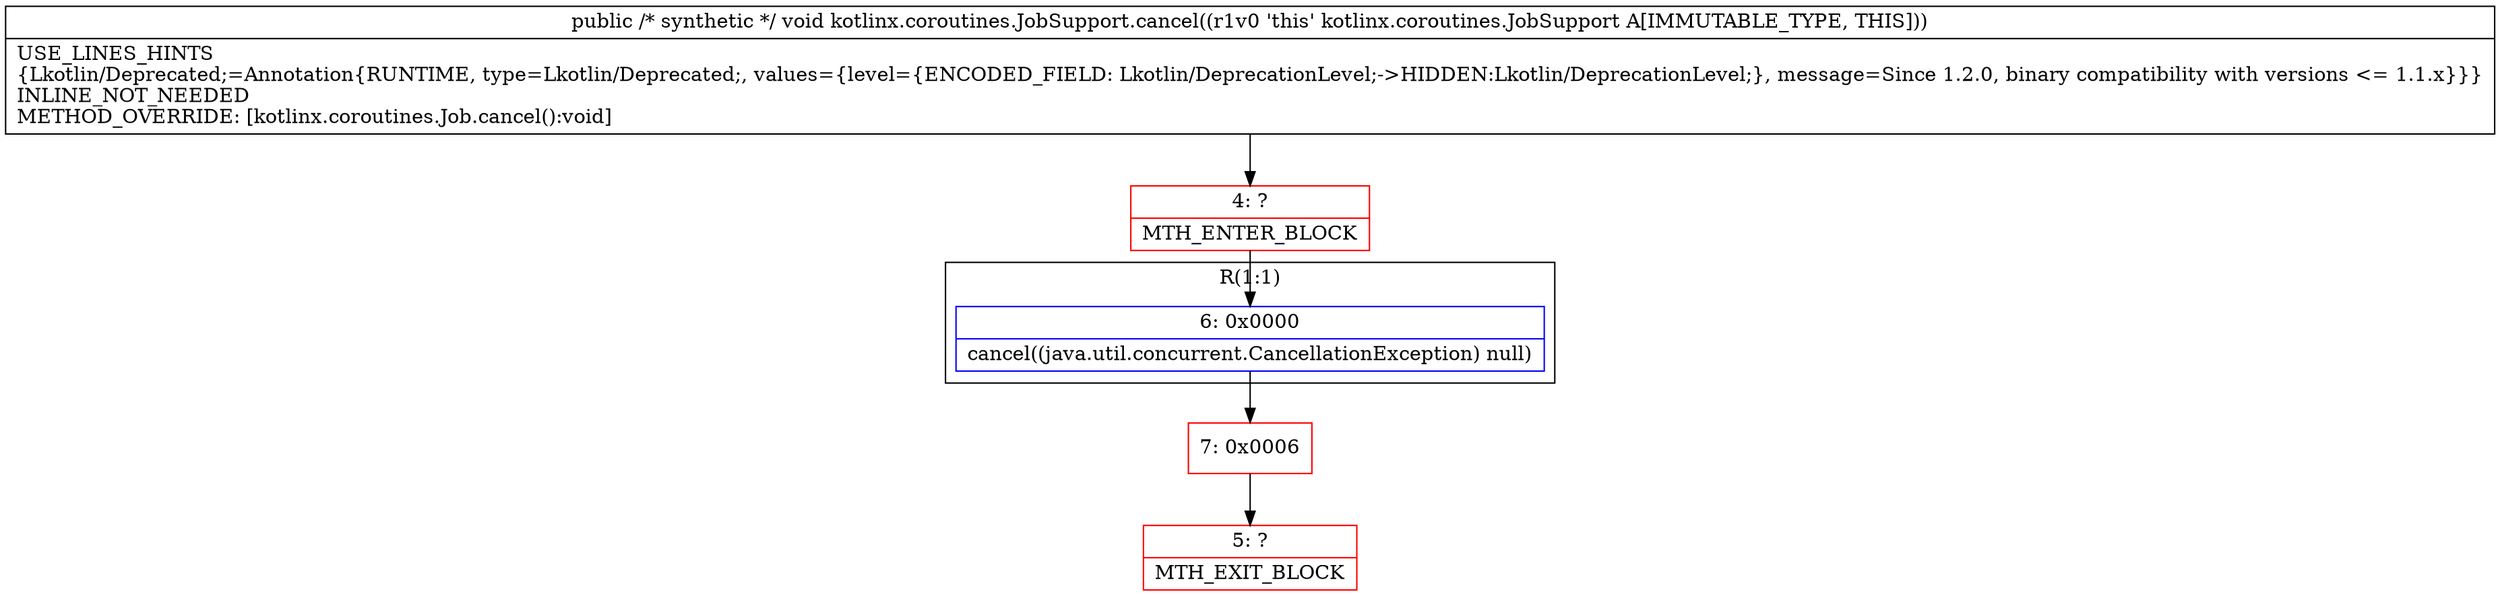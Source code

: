 digraph "CFG forkotlinx.coroutines.JobSupport.cancel()V" {
subgraph cluster_Region_1627439221 {
label = "R(1:1)";
node [shape=record,color=blue];
Node_6 [shape=record,label="{6\:\ 0x0000|cancel((java.util.concurrent.CancellationException) null)\l}"];
}
Node_4 [shape=record,color=red,label="{4\:\ ?|MTH_ENTER_BLOCK\l}"];
Node_7 [shape=record,color=red,label="{7\:\ 0x0006}"];
Node_5 [shape=record,color=red,label="{5\:\ ?|MTH_EXIT_BLOCK\l}"];
MethodNode[shape=record,label="{public \/* synthetic *\/ void kotlinx.coroutines.JobSupport.cancel((r1v0 'this' kotlinx.coroutines.JobSupport A[IMMUTABLE_TYPE, THIS]))  | USE_LINES_HINTS\l\{Lkotlin\/Deprecated;=Annotation\{RUNTIME, type=Lkotlin\/Deprecated;, values=\{level=\{ENCODED_FIELD: Lkotlin\/DeprecationLevel;\-\>HIDDEN:Lkotlin\/DeprecationLevel;\}, message=Since 1.2.0, binary compatibility with versions \<= 1.1.x\}\}\}\lINLINE_NOT_NEEDED\lMETHOD_OVERRIDE: [kotlinx.coroutines.Job.cancel():void]\l}"];
MethodNode -> Node_4;Node_6 -> Node_7;
Node_4 -> Node_6;
Node_7 -> Node_5;
}

